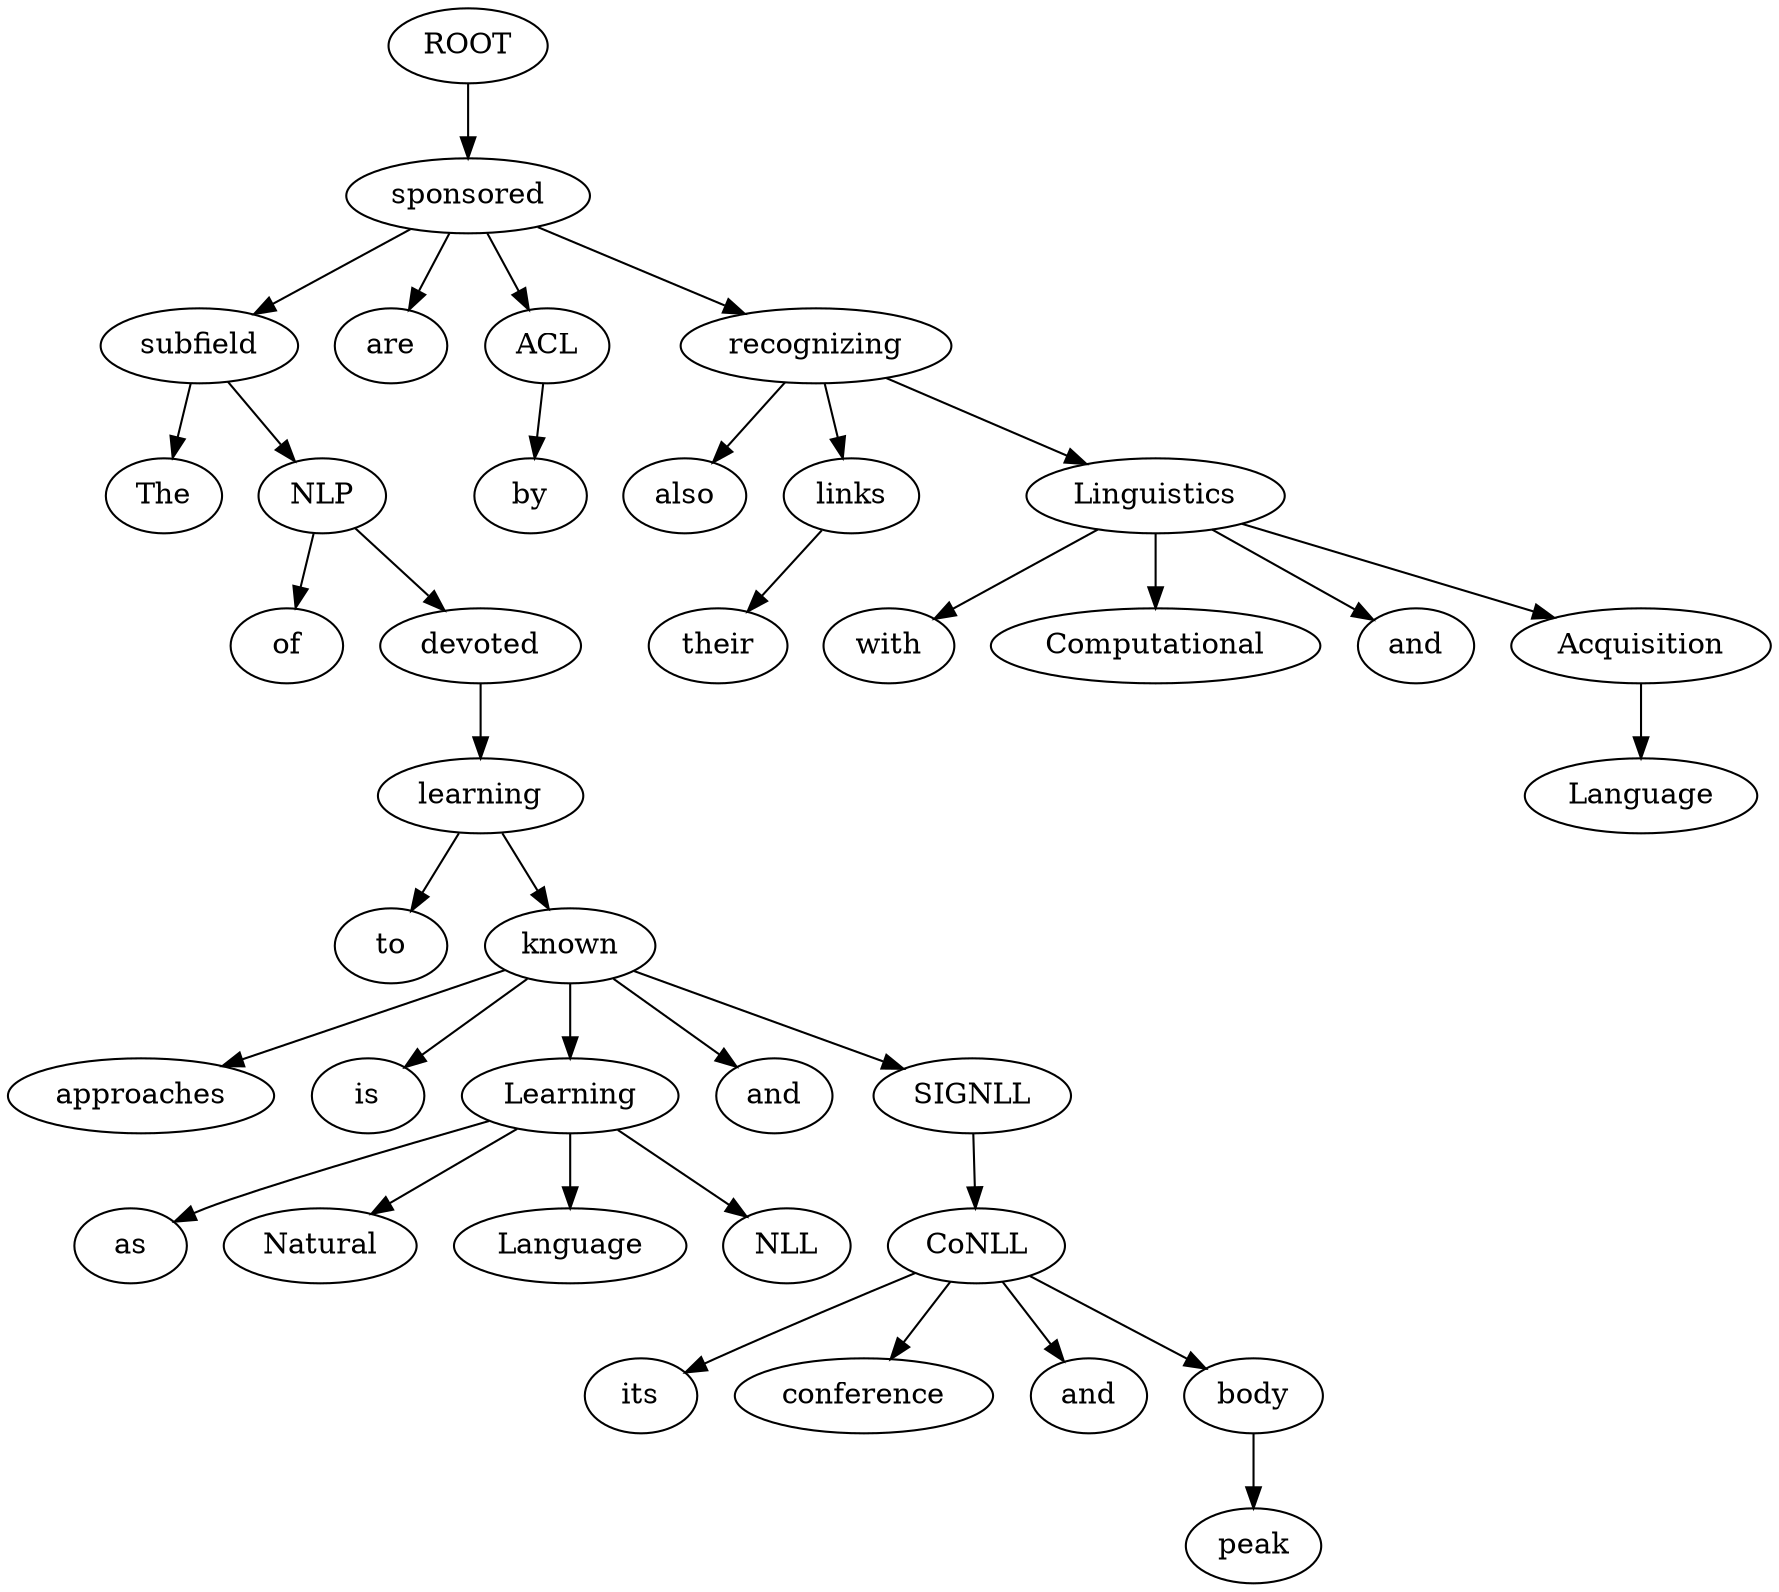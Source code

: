 digraph graph48 {
	node0 [label="ROOT"];
	node1 [label="The"];
	node2 [label="subfield"];
	node3 [label="of"];
	node4 [label="NLP"];
	node5 [label="devoted"];
	node6 [label="to"];
	node7 [label="learning"];
	node8 [label="approaches"];
	node9 [label="is"];
	node10 [label="known"];
	node11 [label="as"];
	node12 [label="Natural"];
	node13 [label="Language"];
	node14 [label="Learning"];
	node16 [label="NLL"];
	node18 [label="and"];
	node19 [label="its"];
	node20 [label="conference"];
	node21 [label="CoNLL"];
	node22 [label="and"];
	node23 [label="peak"];
	node24 [label="body"];
	node25 [label="SIGNLL"];
	node26 [label="are"];
	node27 [label="sponsored"];
	node28 [label="by"];
	node29 [label="ACL"];
	node31 [label="recognizing"];
	node32 [label="also"];
	node33 [label="their"];
	node34 [label="links"];
	node35 [label="with"];
	node36 [label="Computational"];
	node37 [label="Linguistics"];
	node38 [label="and"];
	node39 [label="Language"];
	node40 [label="Acquisition"];
	node0 -> node27;
	node2 -> node1;
	node27 -> node2;
	node4 -> node3;
	node2 -> node4;
	node4 -> node5;
	node7 -> node6;
	node5 -> node7;
	node10 -> node8;
	node10 -> node9;
	node7 -> node10;
	node14 -> node11;
	node14 -> node12;
	node14 -> node13;
	node10 -> node14;
	node14 -> node16;
	node10 -> node18;
	node21 -> node19;
	node21 -> node20;
	node25 -> node21;
	node21 -> node22;
	node24 -> node23;
	node21 -> node24;
	node10 -> node25;
	node27 -> node26;
	node29 -> node28;
	node27 -> node29;
	node27 -> node31;
	node31 -> node32;
	node34 -> node33;
	node31 -> node34;
	node37 -> node35;
	node37 -> node36;
	node31 -> node37;
	node37 -> node38;
	node40 -> node39;
	node37 -> node40;
}
